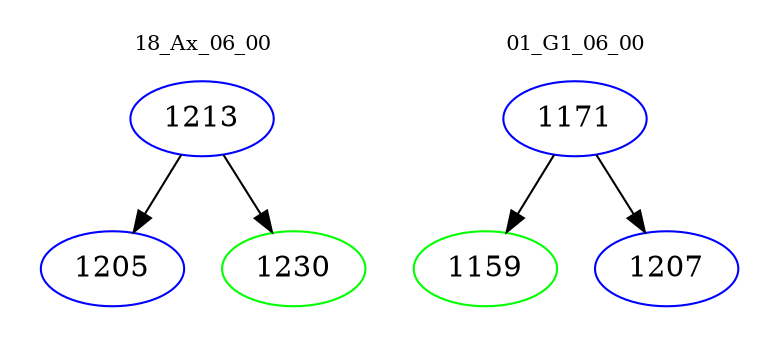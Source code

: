 digraph{
subgraph cluster_0 {
color = white
label = "18_Ax_06_00";
fontsize=10;
T0_1213 [label="1213", color="blue"]
T0_1213 -> T0_1205 [color="black"]
T0_1205 [label="1205", color="blue"]
T0_1213 -> T0_1230 [color="black"]
T0_1230 [label="1230", color="green"]
}
subgraph cluster_1 {
color = white
label = "01_G1_06_00";
fontsize=10;
T1_1171 [label="1171", color="blue"]
T1_1171 -> T1_1159 [color="black"]
T1_1159 [label="1159", color="green"]
T1_1171 -> T1_1207 [color="black"]
T1_1207 [label="1207", color="blue"]
}
}
